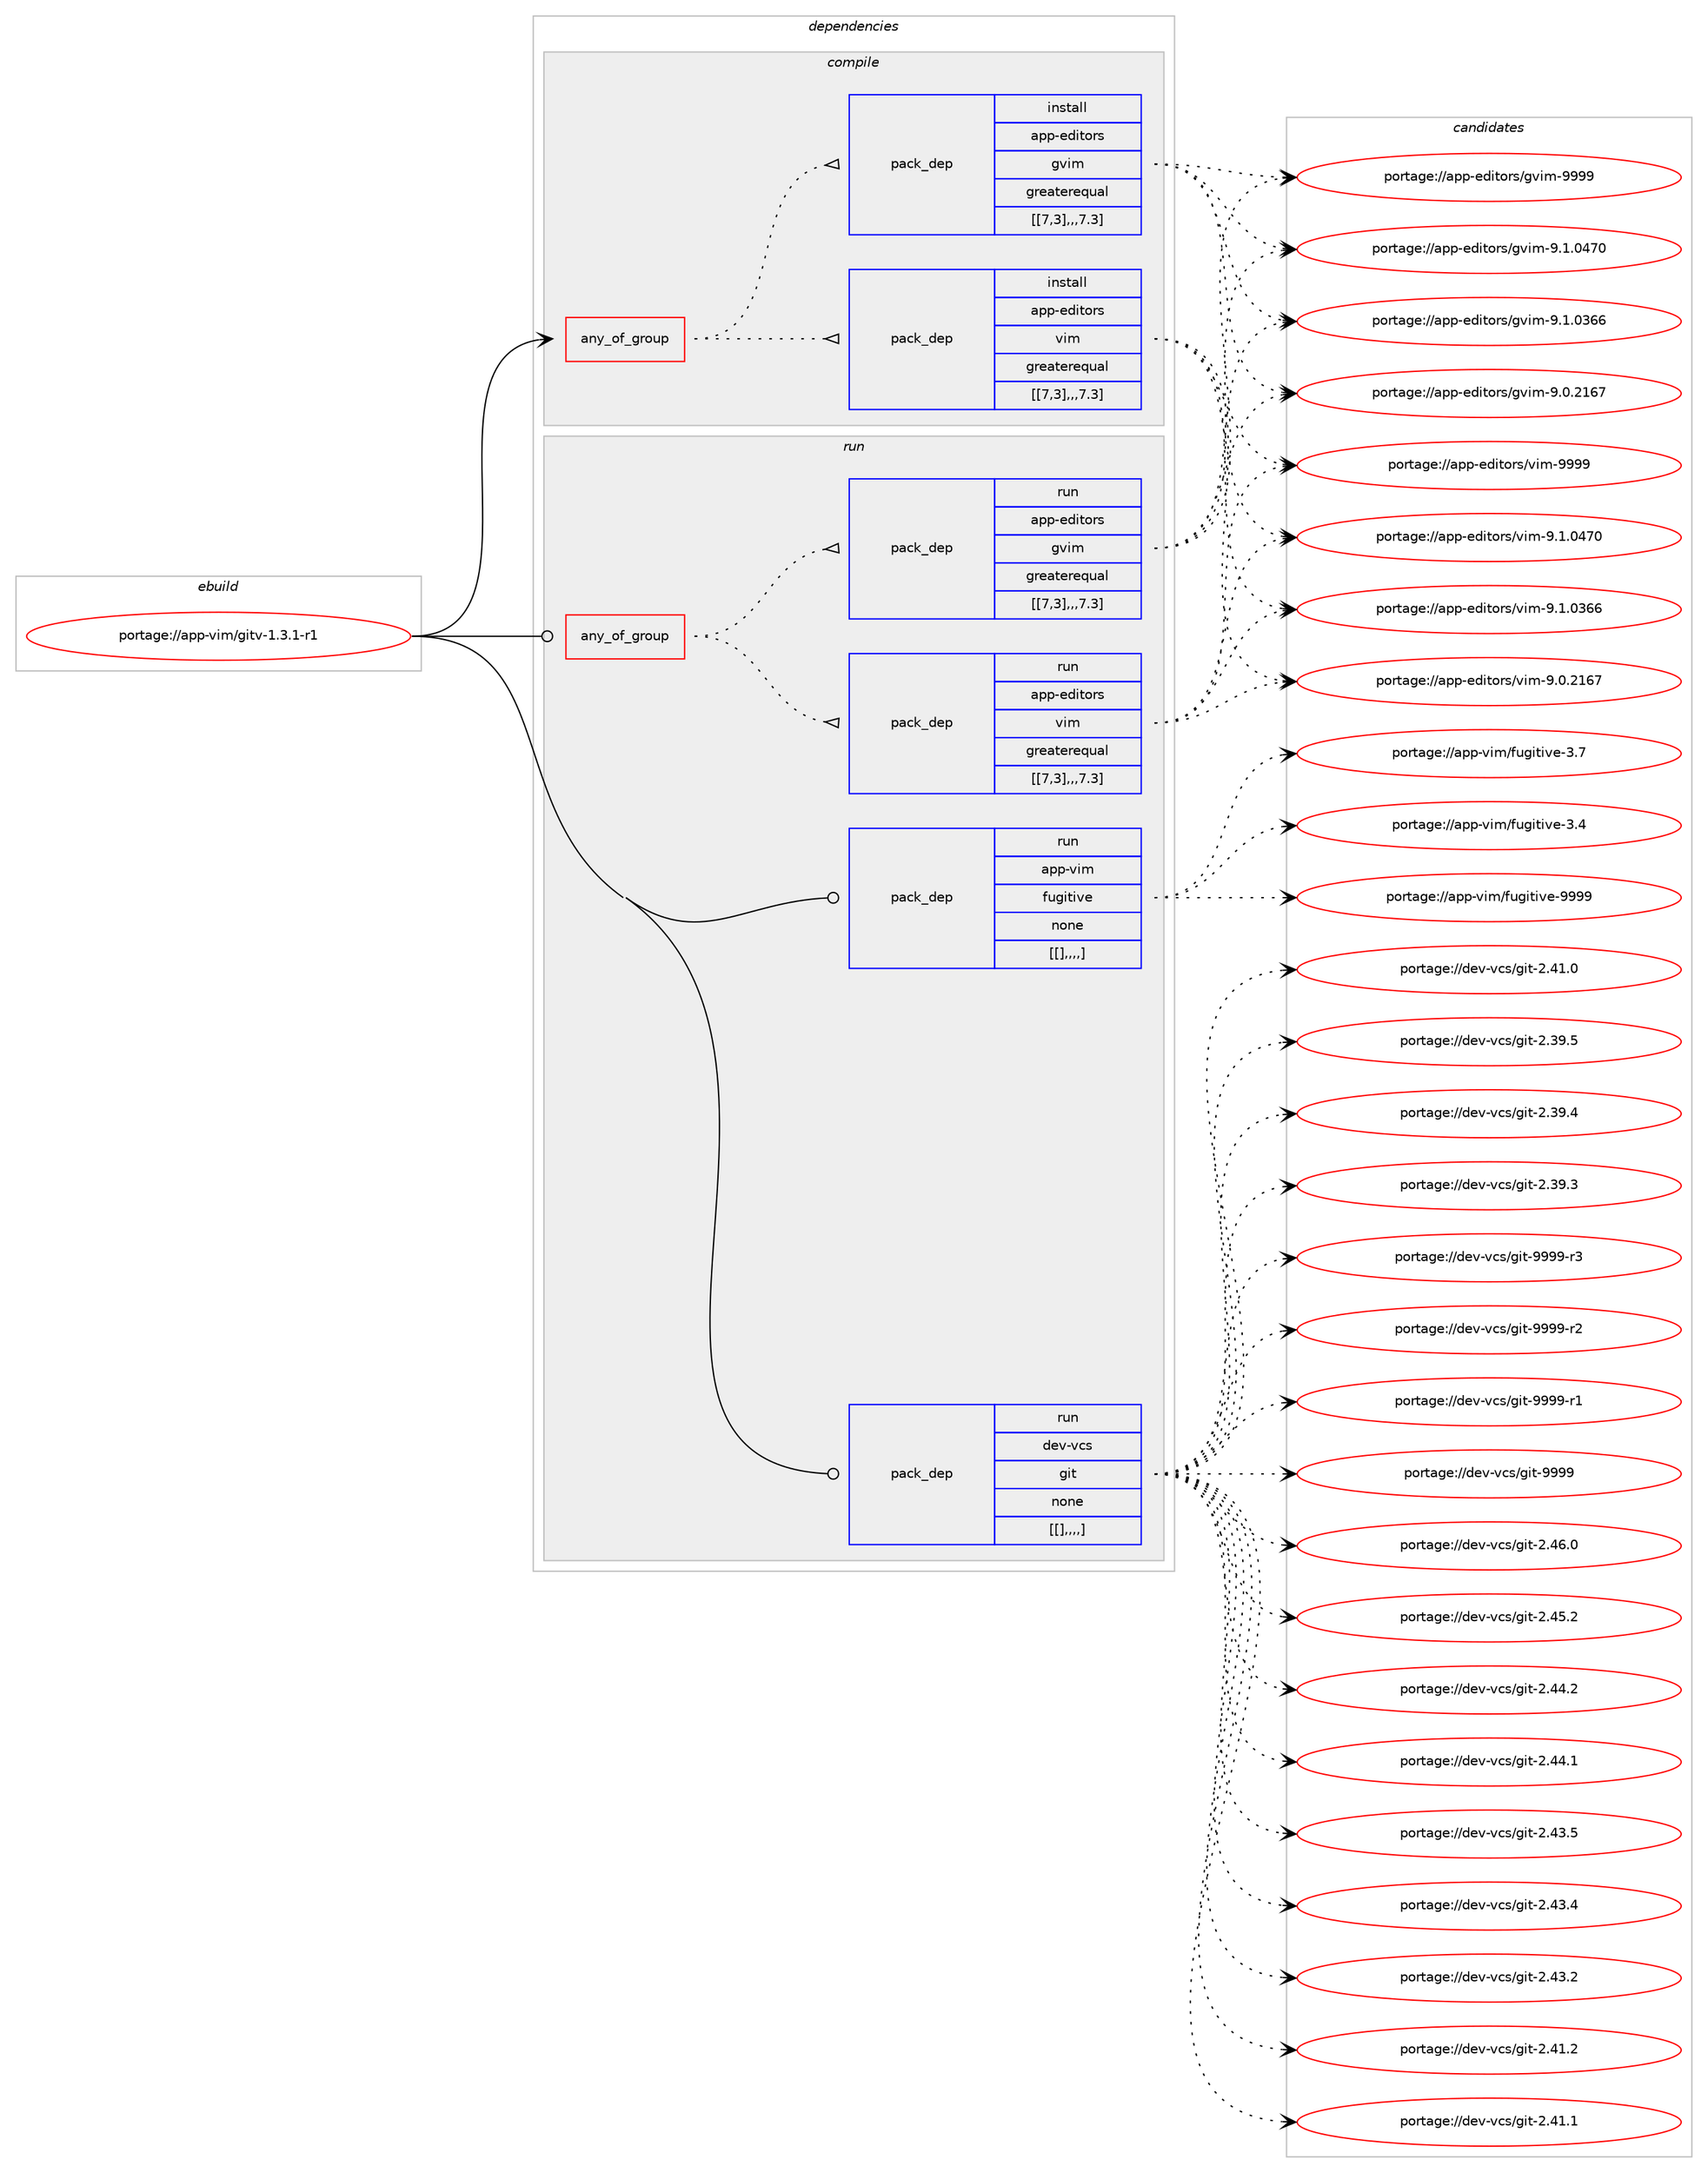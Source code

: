digraph prolog {

# *************
# Graph options
# *************

newrank=true;
concentrate=true;
compound=true;
graph [rankdir=LR,fontname=Helvetica,fontsize=10,ranksep=1.5];#, ranksep=2.5, nodesep=0.2];
edge  [arrowhead=vee];
node  [fontname=Helvetica,fontsize=10];

# **********
# The ebuild
# **********

subgraph cluster_leftcol {
color=gray;
label=<<i>ebuild</i>>;
id [label="portage://app-vim/gitv-1.3.1-r1", color=red, width=4, href="../app-vim/gitv-1.3.1-r1.svg"];
}

# ****************
# The dependencies
# ****************

subgraph cluster_midcol {
color=gray;
label=<<i>dependencies</i>>;
subgraph cluster_compile {
fillcolor="#eeeeee";
style=filled;
label=<<i>compile</i>>;
subgraph any590 {
dependency61449 [label=<<TABLE BORDER="0" CELLBORDER="1" CELLSPACING="0" CELLPADDING="4"><TR><TD CELLPADDING="10">any_of_group</TD></TR></TABLE>>, shape=none, color=red];subgraph pack44343 {
dependency61450 [label=<<TABLE BORDER="0" CELLBORDER="1" CELLSPACING="0" CELLPADDING="4" WIDTH="220"><TR><TD ROWSPAN="6" CELLPADDING="30">pack_dep</TD></TR><TR><TD WIDTH="110">install</TD></TR><TR><TD>app-editors</TD></TR><TR><TD>vim</TD></TR><TR><TD>greaterequal</TD></TR><TR><TD>[[7,3],,,7.3]</TD></TR></TABLE>>, shape=none, color=blue];
}
dependency61449:e -> dependency61450:w [weight=20,style="dotted",arrowhead="oinv"];
subgraph pack44344 {
dependency61451 [label=<<TABLE BORDER="0" CELLBORDER="1" CELLSPACING="0" CELLPADDING="4" WIDTH="220"><TR><TD ROWSPAN="6" CELLPADDING="30">pack_dep</TD></TR><TR><TD WIDTH="110">install</TD></TR><TR><TD>app-editors</TD></TR><TR><TD>gvim</TD></TR><TR><TD>greaterequal</TD></TR><TR><TD>[[7,3],,,7.3]</TD></TR></TABLE>>, shape=none, color=blue];
}
dependency61449:e -> dependency61451:w [weight=20,style="dotted",arrowhead="oinv"];
}
id:e -> dependency61449:w [weight=20,style="solid",arrowhead="vee"];
}
subgraph cluster_compileandrun {
fillcolor="#eeeeee";
style=filled;
label=<<i>compile and run</i>>;
}
subgraph cluster_run {
fillcolor="#eeeeee";
style=filled;
label=<<i>run</i>>;
subgraph any591 {
dependency61452 [label=<<TABLE BORDER="0" CELLBORDER="1" CELLSPACING="0" CELLPADDING="4"><TR><TD CELLPADDING="10">any_of_group</TD></TR></TABLE>>, shape=none, color=red];subgraph pack44345 {
dependency61453 [label=<<TABLE BORDER="0" CELLBORDER="1" CELLSPACING="0" CELLPADDING="4" WIDTH="220"><TR><TD ROWSPAN="6" CELLPADDING="30">pack_dep</TD></TR><TR><TD WIDTH="110">run</TD></TR><TR><TD>app-editors</TD></TR><TR><TD>vim</TD></TR><TR><TD>greaterequal</TD></TR><TR><TD>[[7,3],,,7.3]</TD></TR></TABLE>>, shape=none, color=blue];
}
dependency61452:e -> dependency61453:w [weight=20,style="dotted",arrowhead="oinv"];
subgraph pack44346 {
dependency61454 [label=<<TABLE BORDER="0" CELLBORDER="1" CELLSPACING="0" CELLPADDING="4" WIDTH="220"><TR><TD ROWSPAN="6" CELLPADDING="30">pack_dep</TD></TR><TR><TD WIDTH="110">run</TD></TR><TR><TD>app-editors</TD></TR><TR><TD>gvim</TD></TR><TR><TD>greaterequal</TD></TR><TR><TD>[[7,3],,,7.3]</TD></TR></TABLE>>, shape=none, color=blue];
}
dependency61452:e -> dependency61454:w [weight=20,style="dotted",arrowhead="oinv"];
}
id:e -> dependency61452:w [weight=20,style="solid",arrowhead="odot"];
subgraph pack44347 {
dependency61455 [label=<<TABLE BORDER="0" CELLBORDER="1" CELLSPACING="0" CELLPADDING="4" WIDTH="220"><TR><TD ROWSPAN="6" CELLPADDING="30">pack_dep</TD></TR><TR><TD WIDTH="110">run</TD></TR><TR><TD>app-vim</TD></TR><TR><TD>fugitive</TD></TR><TR><TD>none</TD></TR><TR><TD>[[],,,,]</TD></TR></TABLE>>, shape=none, color=blue];
}
id:e -> dependency61455:w [weight=20,style="solid",arrowhead="odot"];
subgraph pack44348 {
dependency61456 [label=<<TABLE BORDER="0" CELLBORDER="1" CELLSPACING="0" CELLPADDING="4" WIDTH="220"><TR><TD ROWSPAN="6" CELLPADDING="30">pack_dep</TD></TR><TR><TD WIDTH="110">run</TD></TR><TR><TD>dev-vcs</TD></TR><TR><TD>git</TD></TR><TR><TD>none</TD></TR><TR><TD>[[],,,,]</TD></TR></TABLE>>, shape=none, color=blue];
}
id:e -> dependency61456:w [weight=20,style="solid",arrowhead="odot"];
}
}

# **************
# The candidates
# **************

subgraph cluster_choices {
rank=same;
color=gray;
label=<<i>candidates</i>>;

subgraph choice44343 {
color=black;
nodesep=1;
choice9711211245101100105116111114115471181051094557575757 [label="portage://app-editors/vim-9999", color=red, width=4,href="../app-editors/vim-9999.svg"];
choice971121124510110010511611111411547118105109455746494648525548 [label="portage://app-editors/vim-9.1.0470", color=red, width=4,href="../app-editors/vim-9.1.0470.svg"];
choice971121124510110010511611111411547118105109455746494648515454 [label="portage://app-editors/vim-9.1.0366", color=red, width=4,href="../app-editors/vim-9.1.0366.svg"];
choice971121124510110010511611111411547118105109455746484650495455 [label="portage://app-editors/vim-9.0.2167", color=red, width=4,href="../app-editors/vim-9.0.2167.svg"];
dependency61450:e -> choice9711211245101100105116111114115471181051094557575757:w [style=dotted,weight="100"];
dependency61450:e -> choice971121124510110010511611111411547118105109455746494648525548:w [style=dotted,weight="100"];
dependency61450:e -> choice971121124510110010511611111411547118105109455746494648515454:w [style=dotted,weight="100"];
dependency61450:e -> choice971121124510110010511611111411547118105109455746484650495455:w [style=dotted,weight="100"];
}
subgraph choice44344 {
color=black;
nodesep=1;
choice9711211245101100105116111114115471031181051094557575757 [label="portage://app-editors/gvim-9999", color=red, width=4,href="../app-editors/gvim-9999.svg"];
choice971121124510110010511611111411547103118105109455746494648525548 [label="portage://app-editors/gvim-9.1.0470", color=red, width=4,href="../app-editors/gvim-9.1.0470.svg"];
choice971121124510110010511611111411547103118105109455746494648515454 [label="portage://app-editors/gvim-9.1.0366", color=red, width=4,href="../app-editors/gvim-9.1.0366.svg"];
choice971121124510110010511611111411547103118105109455746484650495455 [label="portage://app-editors/gvim-9.0.2167", color=red, width=4,href="../app-editors/gvim-9.0.2167.svg"];
dependency61451:e -> choice9711211245101100105116111114115471031181051094557575757:w [style=dotted,weight="100"];
dependency61451:e -> choice971121124510110010511611111411547103118105109455746494648525548:w [style=dotted,weight="100"];
dependency61451:e -> choice971121124510110010511611111411547103118105109455746494648515454:w [style=dotted,weight="100"];
dependency61451:e -> choice971121124510110010511611111411547103118105109455746484650495455:w [style=dotted,weight="100"];
}
subgraph choice44345 {
color=black;
nodesep=1;
choice9711211245101100105116111114115471181051094557575757 [label="portage://app-editors/vim-9999", color=red, width=4,href="../app-editors/vim-9999.svg"];
choice971121124510110010511611111411547118105109455746494648525548 [label="portage://app-editors/vim-9.1.0470", color=red, width=4,href="../app-editors/vim-9.1.0470.svg"];
choice971121124510110010511611111411547118105109455746494648515454 [label="portage://app-editors/vim-9.1.0366", color=red, width=4,href="../app-editors/vim-9.1.0366.svg"];
choice971121124510110010511611111411547118105109455746484650495455 [label="portage://app-editors/vim-9.0.2167", color=red, width=4,href="../app-editors/vim-9.0.2167.svg"];
dependency61453:e -> choice9711211245101100105116111114115471181051094557575757:w [style=dotted,weight="100"];
dependency61453:e -> choice971121124510110010511611111411547118105109455746494648525548:w [style=dotted,weight="100"];
dependency61453:e -> choice971121124510110010511611111411547118105109455746494648515454:w [style=dotted,weight="100"];
dependency61453:e -> choice971121124510110010511611111411547118105109455746484650495455:w [style=dotted,weight="100"];
}
subgraph choice44346 {
color=black;
nodesep=1;
choice9711211245101100105116111114115471031181051094557575757 [label="portage://app-editors/gvim-9999", color=red, width=4,href="../app-editors/gvim-9999.svg"];
choice971121124510110010511611111411547103118105109455746494648525548 [label="portage://app-editors/gvim-9.1.0470", color=red, width=4,href="../app-editors/gvim-9.1.0470.svg"];
choice971121124510110010511611111411547103118105109455746494648515454 [label="portage://app-editors/gvim-9.1.0366", color=red, width=4,href="../app-editors/gvim-9.1.0366.svg"];
choice971121124510110010511611111411547103118105109455746484650495455 [label="portage://app-editors/gvim-9.0.2167", color=red, width=4,href="../app-editors/gvim-9.0.2167.svg"];
dependency61454:e -> choice9711211245101100105116111114115471031181051094557575757:w [style=dotted,weight="100"];
dependency61454:e -> choice971121124510110010511611111411547103118105109455746494648525548:w [style=dotted,weight="100"];
dependency61454:e -> choice971121124510110010511611111411547103118105109455746494648515454:w [style=dotted,weight="100"];
dependency61454:e -> choice971121124510110010511611111411547103118105109455746484650495455:w [style=dotted,weight="100"];
}
subgraph choice44347 {
color=black;
nodesep=1;
choice9711211245118105109471021171031051161051181014557575757 [label="portage://app-vim/fugitive-9999", color=red, width=4,href="../app-vim/fugitive-9999.svg"];
choice97112112451181051094710211710310511610511810145514655 [label="portage://app-vim/fugitive-3.7", color=red, width=4,href="../app-vim/fugitive-3.7.svg"];
choice97112112451181051094710211710310511610511810145514652 [label="portage://app-vim/fugitive-3.4", color=red, width=4,href="../app-vim/fugitive-3.4.svg"];
dependency61455:e -> choice9711211245118105109471021171031051161051181014557575757:w [style=dotted,weight="100"];
dependency61455:e -> choice97112112451181051094710211710310511610511810145514655:w [style=dotted,weight="100"];
dependency61455:e -> choice97112112451181051094710211710310511610511810145514652:w [style=dotted,weight="100"];
}
subgraph choice44348 {
color=black;
nodesep=1;
choice10010111845118991154710310511645575757574511451 [label="portage://dev-vcs/git-9999-r3", color=red, width=4,href="../dev-vcs/git-9999-r3.svg"];
choice10010111845118991154710310511645575757574511450 [label="portage://dev-vcs/git-9999-r2", color=red, width=4,href="../dev-vcs/git-9999-r2.svg"];
choice10010111845118991154710310511645575757574511449 [label="portage://dev-vcs/git-9999-r1", color=red, width=4,href="../dev-vcs/git-9999-r1.svg"];
choice1001011184511899115471031051164557575757 [label="portage://dev-vcs/git-9999", color=red, width=4,href="../dev-vcs/git-9999.svg"];
choice10010111845118991154710310511645504652544648 [label="portage://dev-vcs/git-2.46.0", color=red, width=4,href="../dev-vcs/git-2.46.0.svg"];
choice10010111845118991154710310511645504652534650 [label="portage://dev-vcs/git-2.45.2", color=red, width=4,href="../dev-vcs/git-2.45.2.svg"];
choice10010111845118991154710310511645504652524650 [label="portage://dev-vcs/git-2.44.2", color=red, width=4,href="../dev-vcs/git-2.44.2.svg"];
choice10010111845118991154710310511645504652524649 [label="portage://dev-vcs/git-2.44.1", color=red, width=4,href="../dev-vcs/git-2.44.1.svg"];
choice10010111845118991154710310511645504652514653 [label="portage://dev-vcs/git-2.43.5", color=red, width=4,href="../dev-vcs/git-2.43.5.svg"];
choice10010111845118991154710310511645504652514652 [label="portage://dev-vcs/git-2.43.4", color=red, width=4,href="../dev-vcs/git-2.43.4.svg"];
choice10010111845118991154710310511645504652514650 [label="portage://dev-vcs/git-2.43.2", color=red, width=4,href="../dev-vcs/git-2.43.2.svg"];
choice10010111845118991154710310511645504652494650 [label="portage://dev-vcs/git-2.41.2", color=red, width=4,href="../dev-vcs/git-2.41.2.svg"];
choice10010111845118991154710310511645504652494649 [label="portage://dev-vcs/git-2.41.1", color=red, width=4,href="../dev-vcs/git-2.41.1.svg"];
choice10010111845118991154710310511645504652494648 [label="portage://dev-vcs/git-2.41.0", color=red, width=4,href="../dev-vcs/git-2.41.0.svg"];
choice10010111845118991154710310511645504651574653 [label="portage://dev-vcs/git-2.39.5", color=red, width=4,href="../dev-vcs/git-2.39.5.svg"];
choice10010111845118991154710310511645504651574652 [label="portage://dev-vcs/git-2.39.4", color=red, width=4,href="../dev-vcs/git-2.39.4.svg"];
choice10010111845118991154710310511645504651574651 [label="portage://dev-vcs/git-2.39.3", color=red, width=4,href="../dev-vcs/git-2.39.3.svg"];
dependency61456:e -> choice10010111845118991154710310511645575757574511451:w [style=dotted,weight="100"];
dependency61456:e -> choice10010111845118991154710310511645575757574511450:w [style=dotted,weight="100"];
dependency61456:e -> choice10010111845118991154710310511645575757574511449:w [style=dotted,weight="100"];
dependency61456:e -> choice1001011184511899115471031051164557575757:w [style=dotted,weight="100"];
dependency61456:e -> choice10010111845118991154710310511645504652544648:w [style=dotted,weight="100"];
dependency61456:e -> choice10010111845118991154710310511645504652534650:w [style=dotted,weight="100"];
dependency61456:e -> choice10010111845118991154710310511645504652524650:w [style=dotted,weight="100"];
dependency61456:e -> choice10010111845118991154710310511645504652524649:w [style=dotted,weight="100"];
dependency61456:e -> choice10010111845118991154710310511645504652514653:w [style=dotted,weight="100"];
dependency61456:e -> choice10010111845118991154710310511645504652514652:w [style=dotted,weight="100"];
dependency61456:e -> choice10010111845118991154710310511645504652514650:w [style=dotted,weight="100"];
dependency61456:e -> choice10010111845118991154710310511645504652494650:w [style=dotted,weight="100"];
dependency61456:e -> choice10010111845118991154710310511645504652494649:w [style=dotted,weight="100"];
dependency61456:e -> choice10010111845118991154710310511645504652494648:w [style=dotted,weight="100"];
dependency61456:e -> choice10010111845118991154710310511645504651574653:w [style=dotted,weight="100"];
dependency61456:e -> choice10010111845118991154710310511645504651574652:w [style=dotted,weight="100"];
dependency61456:e -> choice10010111845118991154710310511645504651574651:w [style=dotted,weight="100"];
}
}

}
